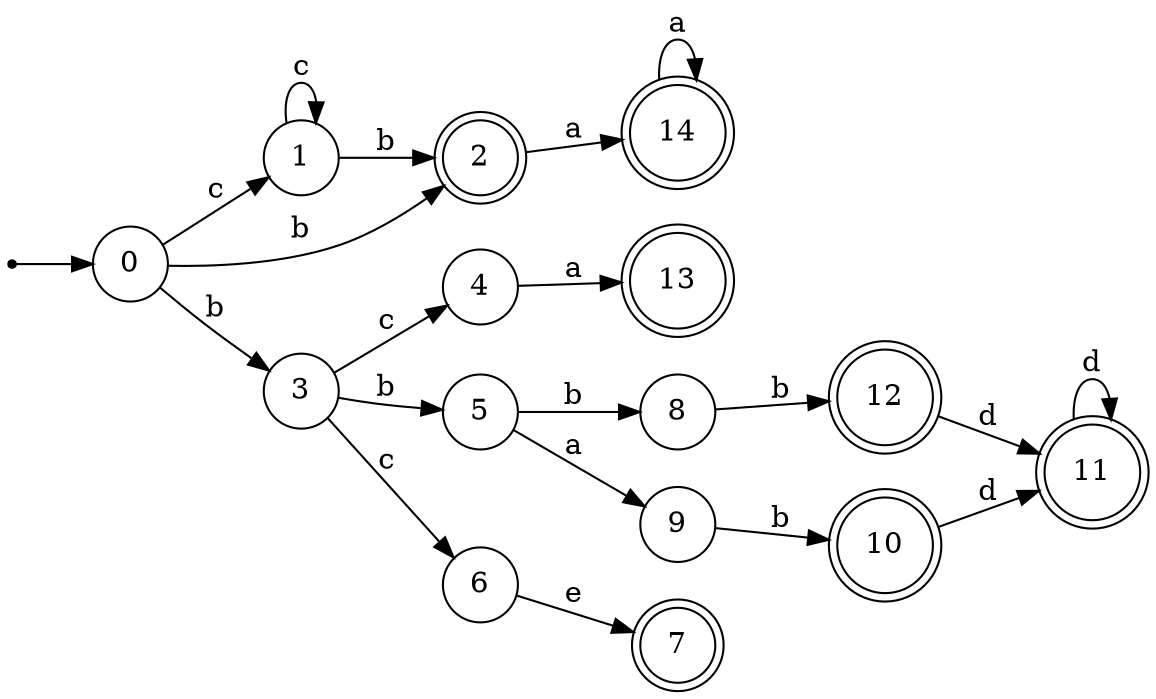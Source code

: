 digraph finite_state_machine {
rankdir=LR;
size="20,20";
node [shape = point]; "dummy0"
node [shape = circle]; "0";
"dummy0" -> "0";
node [shape = circle]; "1";
node [shape = doublecircle]; "2";node [shape = circle]; "3";
node [shape = circle]; "4";
node [shape = circle]; "5";
node [shape = circle]; "6";
node [shape = doublecircle]; "7";node [shape = circle]; "8";
node [shape = circle]; "9";
node [shape = doublecircle]; "10";node [shape = doublecircle]; "11";node [shape = doublecircle]; "12";node [shape = doublecircle]; "13";node [shape = doublecircle]; "14";"0" -> "1" [label = "c"];
 "0" -> "2" [label = "b"];
 "0" -> "3" [label = "b"];
 "3" -> "4" [label = "c"];
 "3" -> "6" [label = "c"];
 "3" -> "5" [label = "b"];
 "6" -> "7" [label = "e"];
 "5" -> "8" [label = "b"];
 "5" -> "9" [label = "a"];
 "9" -> "10" [label = "b"];
 "10" -> "11" [label = "d"];
 "11" -> "11" [label = "d"];
 "8" -> "12" [label = "b"];
 "12" -> "11" [label = "d"];
 "4" -> "13" [label = "a"];
 "2" -> "14" [label = "a"];
 "14" -> "14" [label = "a"];
 "1" -> "1" [label = "c"];
 "1" -> "2" [label = "b"];
 }
